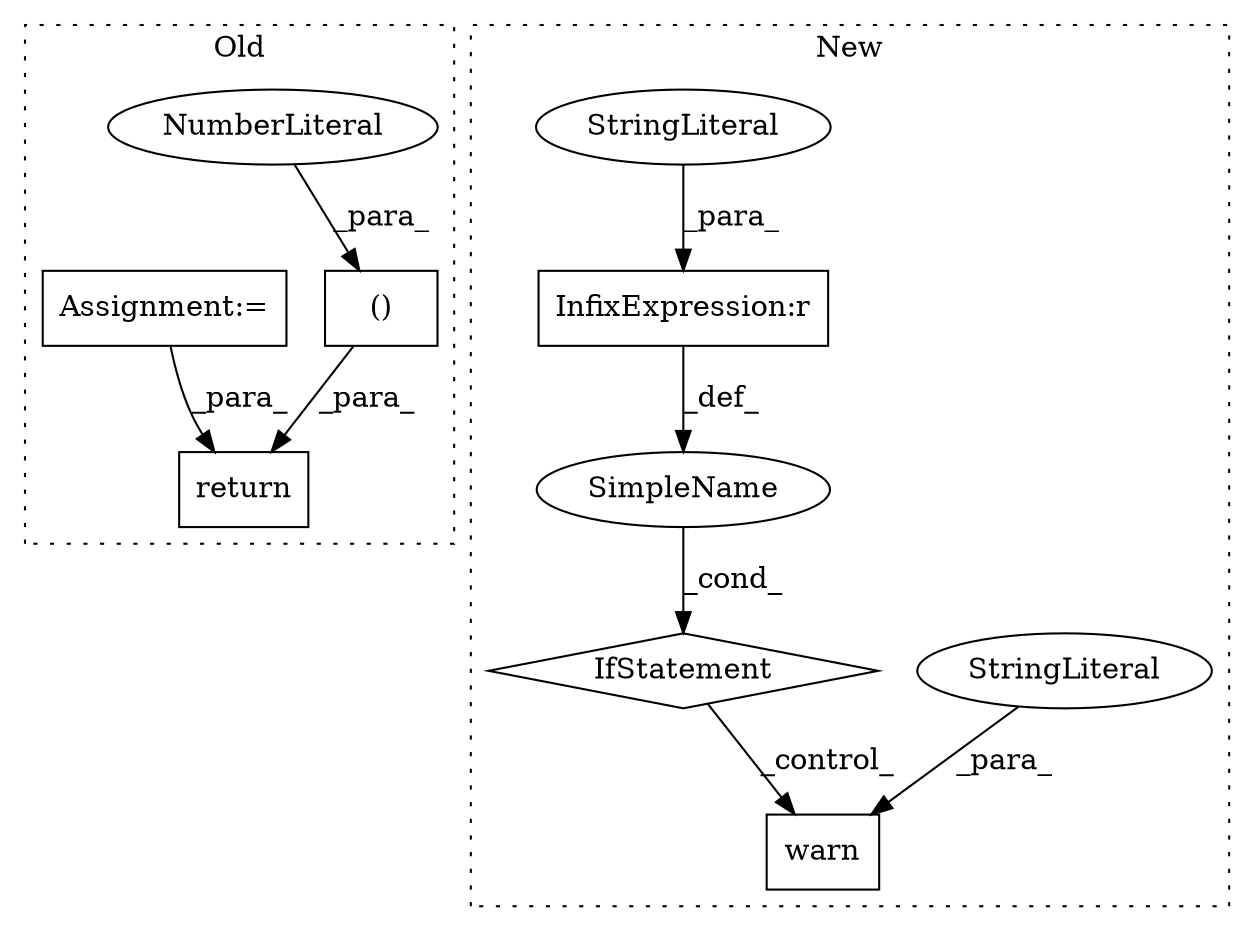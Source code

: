 digraph G {
subgraph cluster0 {
1 [label="()" a="106" s="950" l="15" shape="box"];
8 [label="NumberLiteral" a="34" s="950" l="1" shape="ellipse"];
9 [label="return" a="41" s="907" l="7" shape="box"];
10 [label="Assignment:=" a="7" s="718" l="1" shape="box"];
label = "Old";
style="dotted";
}
subgraph cluster1 {
2 [label="warn" a="32" s="2861,3084" l="5,1" shape="box"];
3 [label="StringLiteral" a="45" s="2866" l="218" shape="ellipse"];
4 [label="IfStatement" a="25" s="2686,2731" l="4,2" shape="diamond"];
5 [label="SimpleName" a="42" s="" l="" shape="ellipse"];
6 [label="InfixExpression:r" a="27" s="2722" l="4" shape="box"];
7 [label="StringLiteral" a="45" s="2726" l="5" shape="ellipse"];
label = "New";
style="dotted";
}
1 -> 9 [label="_para_"];
3 -> 2 [label="_para_"];
4 -> 2 [label="_control_"];
5 -> 4 [label="_cond_"];
6 -> 5 [label="_def_"];
7 -> 6 [label="_para_"];
8 -> 1 [label="_para_"];
10 -> 9 [label="_para_"];
}